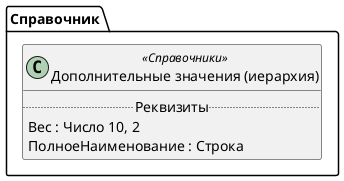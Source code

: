 ﻿@startuml ЗначенияСвойствОбъектовИерархия
'!include templates.wsd
'..\include templates.wsd
class Справочник.ЗначенияСвойствОбъектовИерархия as "Дополнительные значения (иерархия)" <<Справочники>>
{
..Реквизиты..
Вес : Число 10, 2
ПолноеНаименование : Строка
}
@enduml
